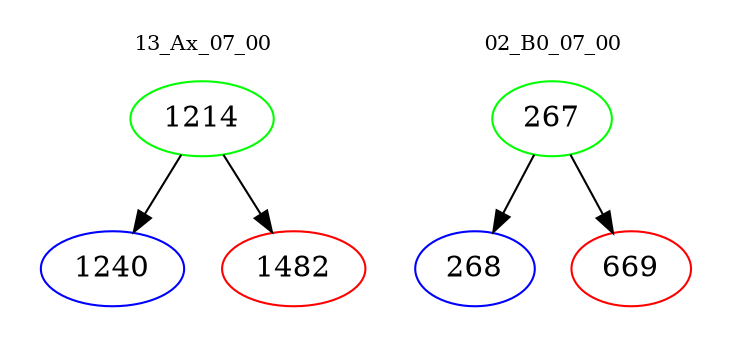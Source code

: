 digraph{
subgraph cluster_0 {
color = white
label = "13_Ax_07_00";
fontsize=10;
T0_1214 [label="1214", color="green"]
T0_1214 -> T0_1240 [color="black"]
T0_1240 [label="1240", color="blue"]
T0_1214 -> T0_1482 [color="black"]
T0_1482 [label="1482", color="red"]
}
subgraph cluster_1 {
color = white
label = "02_B0_07_00";
fontsize=10;
T1_267 [label="267", color="green"]
T1_267 -> T1_268 [color="black"]
T1_268 [label="268", color="blue"]
T1_267 -> T1_669 [color="black"]
T1_669 [label="669", color="red"]
}
}
